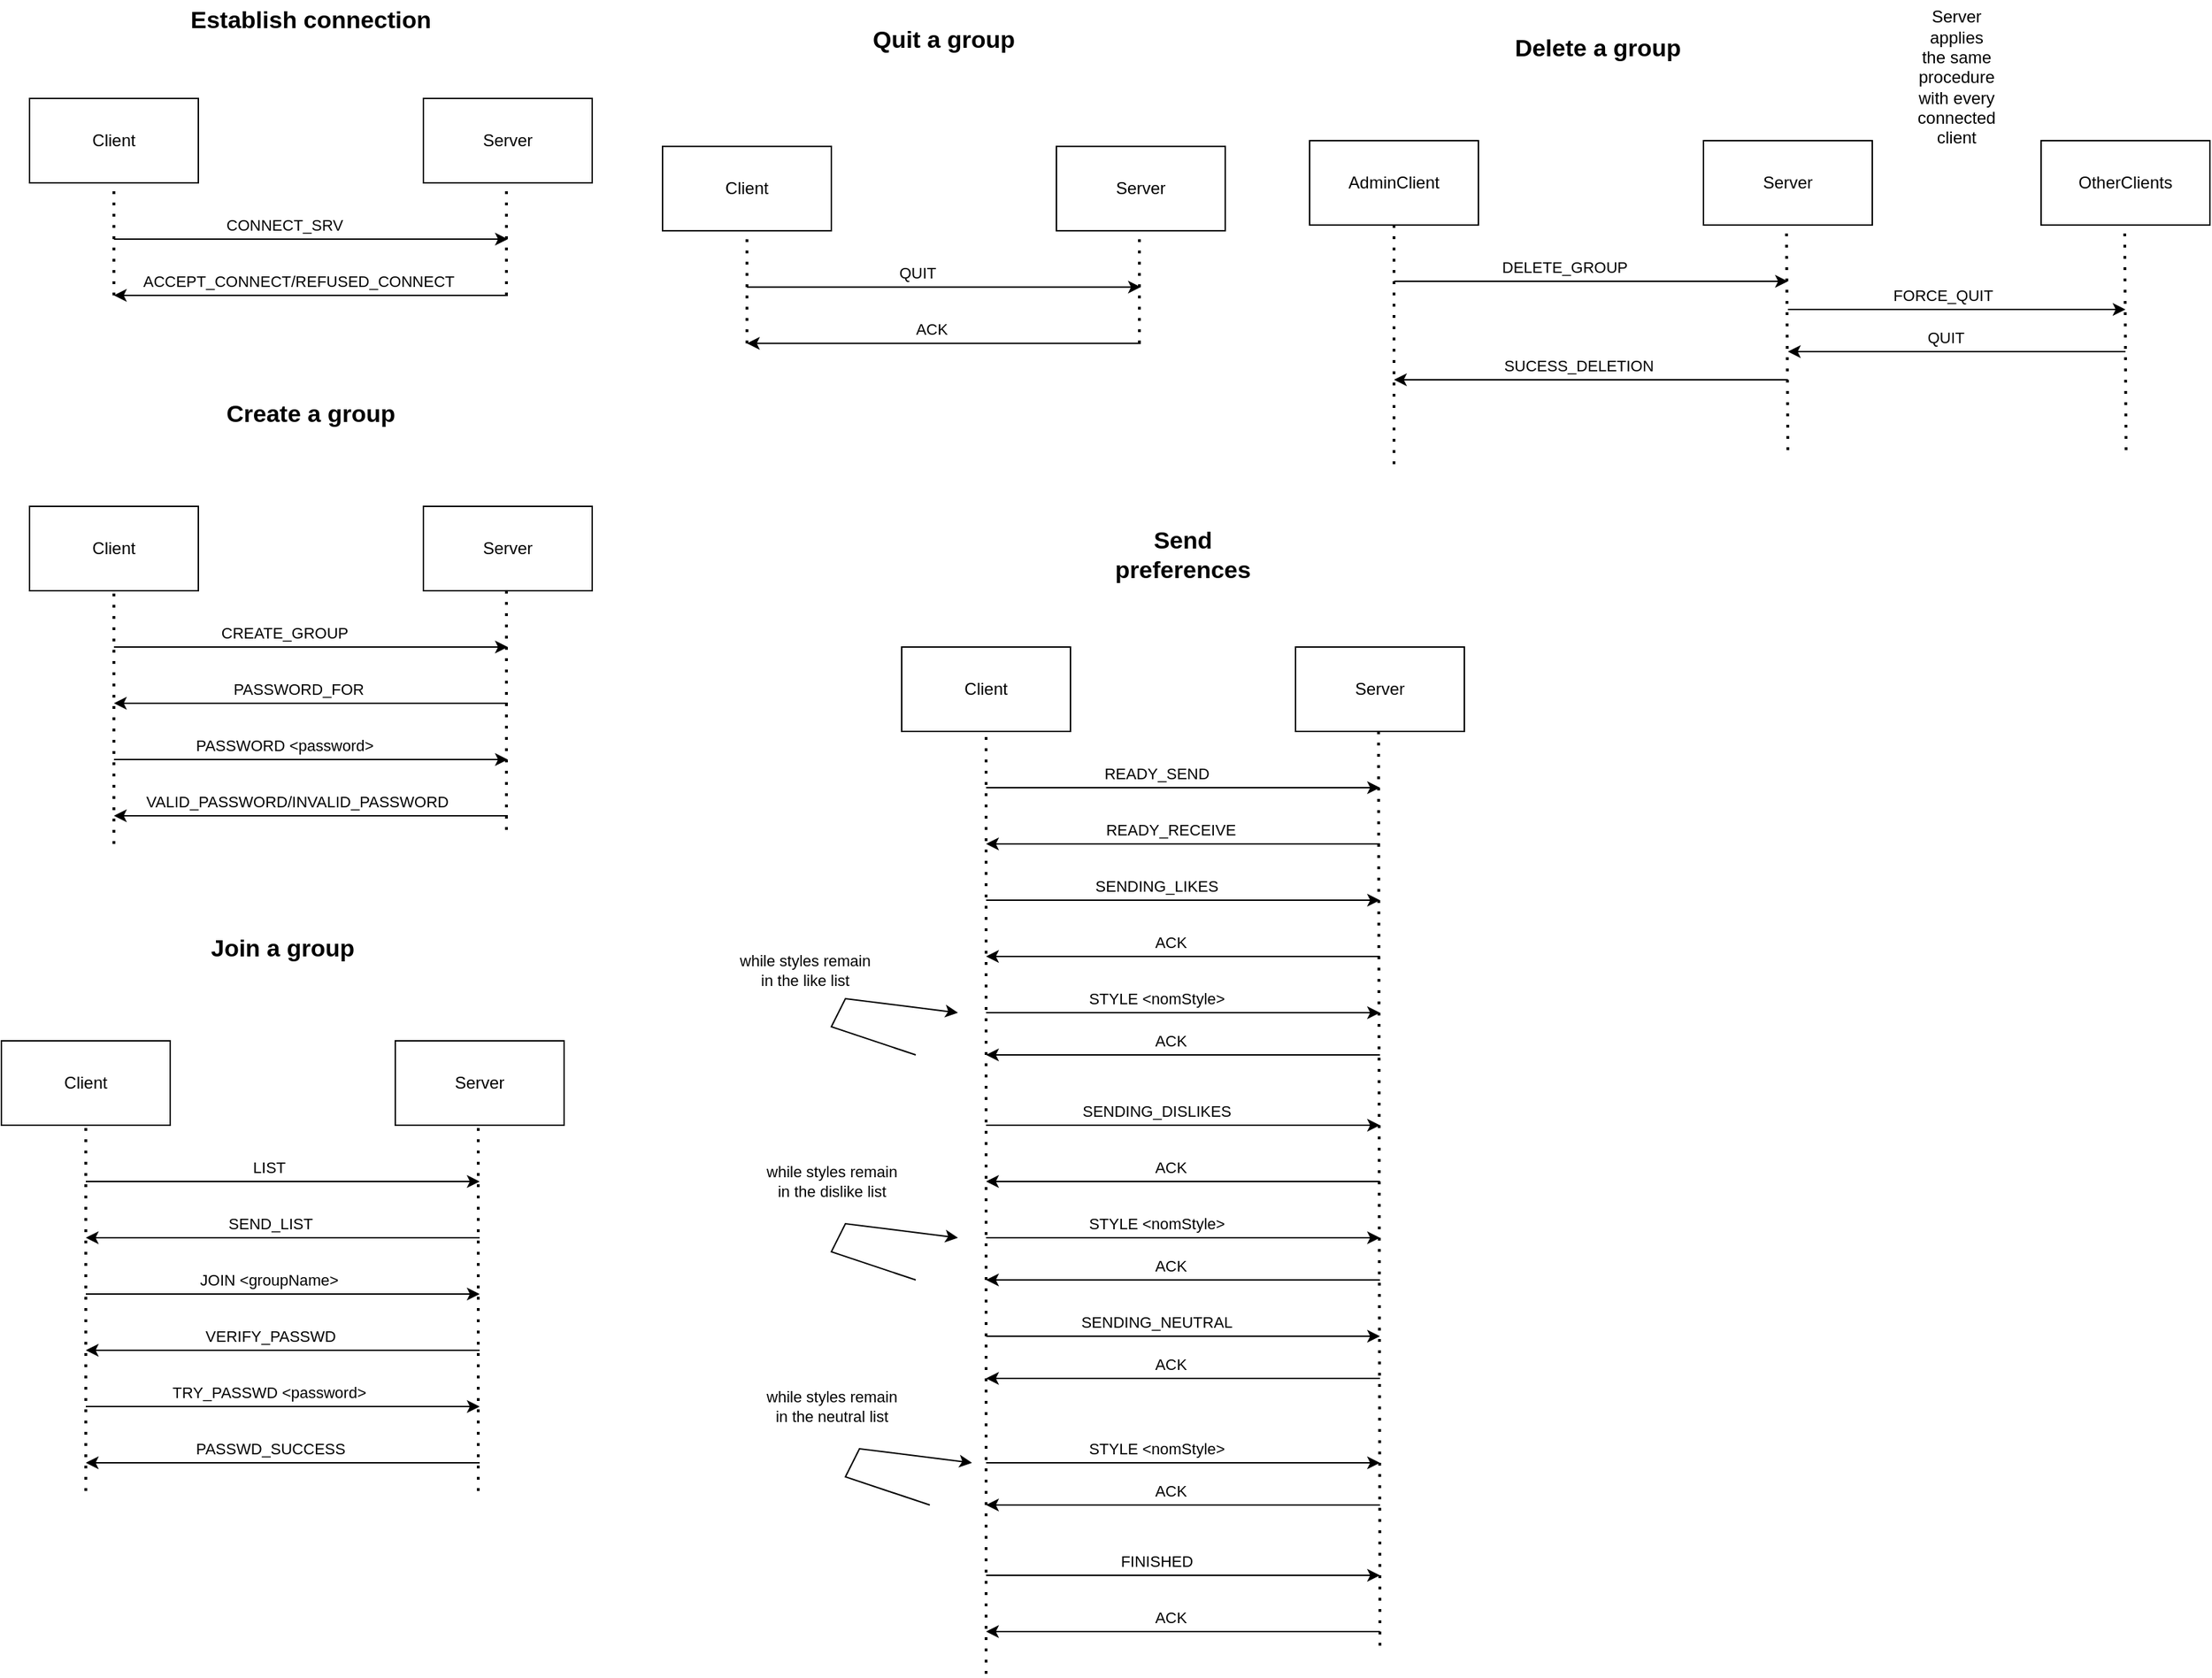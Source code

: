 <mxfile version="22.1.21" type="device">
  <diagram name="Page-1" id="TqQmp37XscL94sLXgx72">
    <mxGraphModel dx="2298" dy="1238" grid="1" gridSize="10" guides="1" tooltips="1" connect="1" arrows="1" fold="1" page="1" pageScale="1" pageWidth="850" pageHeight="1100" math="0" shadow="0">
      <root>
        <mxCell id="0" />
        <mxCell id="1" parent="0" />
        <mxCell id="dlKroHkG1yGBnzYFyCPW-1" value="Client" style="rounded=0;whiteSpace=wrap;html=1;" parent="1" vertex="1">
          <mxGeometry x="140" y="90" width="120" height="60" as="geometry" />
        </mxCell>
        <mxCell id="dlKroHkG1yGBnzYFyCPW-2" value="Server" style="rounded=0;whiteSpace=wrap;html=1;" parent="1" vertex="1">
          <mxGeometry x="420" y="90" width="120" height="60" as="geometry" />
        </mxCell>
        <mxCell id="dlKroHkG1yGBnzYFyCPW-3" value="" style="endArrow=none;dashed=1;html=1;dashPattern=1 3;strokeWidth=2;rounded=0;entryX=0.5;entryY=1;entryDx=0;entryDy=0;" parent="1" edge="1">
          <mxGeometry width="50" height="50" relative="1" as="geometry">
            <mxPoint x="479" y="230" as="sourcePoint" />
            <mxPoint x="479" y="150" as="targetPoint" />
          </mxGeometry>
        </mxCell>
        <mxCell id="dlKroHkG1yGBnzYFyCPW-4" value="" style="endArrow=none;dashed=1;html=1;dashPattern=1 3;strokeWidth=2;rounded=0;entryX=0.5;entryY=1;entryDx=0;entryDy=0;" parent="1" edge="1">
          <mxGeometry width="50" height="50" relative="1" as="geometry">
            <mxPoint x="200" y="230" as="sourcePoint" />
            <mxPoint x="200" y="150" as="targetPoint" />
          </mxGeometry>
        </mxCell>
        <mxCell id="dlKroHkG1yGBnzYFyCPW-7" value="" style="endArrow=classic;html=1;rounded=0;" parent="1" edge="1">
          <mxGeometry width="50" height="50" relative="1" as="geometry">
            <mxPoint x="200" y="190" as="sourcePoint" />
            <mxPoint x="480" y="190" as="targetPoint" />
          </mxGeometry>
        </mxCell>
        <mxCell id="dlKroHkG1yGBnzYFyCPW-8" value="CONNECT_SRV" style="edgeLabel;html=1;align=center;verticalAlign=middle;resizable=0;points=[];" parent="dlKroHkG1yGBnzYFyCPW-7" vertex="1" connectable="0">
          <mxGeometry x="-0.137" y="3" relative="1" as="geometry">
            <mxPoint y="-7" as="offset" />
          </mxGeometry>
        </mxCell>
        <mxCell id="dlKroHkG1yGBnzYFyCPW-9" value="" style="endArrow=classic;html=1;rounded=0;" parent="1" edge="1">
          <mxGeometry width="50" height="50" relative="1" as="geometry">
            <mxPoint x="480" y="230" as="sourcePoint" />
            <mxPoint x="200" y="230" as="targetPoint" />
          </mxGeometry>
        </mxCell>
        <mxCell id="dlKroHkG1yGBnzYFyCPW-10" value="ACCEPT_CONNECT/REFUSED_CONNECT" style="edgeLabel;html=1;align=center;verticalAlign=middle;resizable=0;points=[];" parent="dlKroHkG1yGBnzYFyCPW-9" vertex="1" connectable="0">
          <mxGeometry x="0.068" relative="1" as="geometry">
            <mxPoint y="-10" as="offset" />
          </mxGeometry>
        </mxCell>
        <mxCell id="dlKroHkG1yGBnzYFyCPW-24" value="&lt;b&gt;&lt;font style=&quot;font-size: 17px;&quot;&gt;Establish connection&lt;/font&gt;&lt;/b&gt;" style="text;html=1;strokeColor=none;fillColor=none;align=center;verticalAlign=middle;whiteSpace=wrap;rounded=0;" parent="1" vertex="1">
          <mxGeometry x="250" y="20" width="180" height="30" as="geometry" />
        </mxCell>
        <mxCell id="dlKroHkG1yGBnzYFyCPW-25" value="Client" style="rounded=0;whiteSpace=wrap;html=1;" parent="1" vertex="1">
          <mxGeometry x="140" y="380" width="120" height="60" as="geometry" />
        </mxCell>
        <mxCell id="dlKroHkG1yGBnzYFyCPW-26" value="Server" style="rounded=0;whiteSpace=wrap;html=1;" parent="1" vertex="1">
          <mxGeometry x="420" y="380" width="120" height="60" as="geometry" />
        </mxCell>
        <mxCell id="dlKroHkG1yGBnzYFyCPW-27" value="" style="endArrow=none;dashed=1;html=1;dashPattern=1 3;strokeWidth=2;rounded=0;entryX=0.5;entryY=1;entryDx=0;entryDy=0;" parent="1" edge="1">
          <mxGeometry width="50" height="50" relative="1" as="geometry">
            <mxPoint x="479" y="610" as="sourcePoint" />
            <mxPoint x="479" y="440" as="targetPoint" />
          </mxGeometry>
        </mxCell>
        <mxCell id="dlKroHkG1yGBnzYFyCPW-28" value="" style="endArrow=none;dashed=1;html=1;dashPattern=1 3;strokeWidth=2;rounded=0;entryX=0.5;entryY=1;entryDx=0;entryDy=0;" parent="1" edge="1">
          <mxGeometry width="50" height="50" relative="1" as="geometry">
            <mxPoint x="200" y="620" as="sourcePoint" />
            <mxPoint x="200" y="440" as="targetPoint" />
          </mxGeometry>
        </mxCell>
        <mxCell id="dlKroHkG1yGBnzYFyCPW-29" value="" style="endArrow=classic;html=1;rounded=0;" parent="1" edge="1">
          <mxGeometry width="50" height="50" relative="1" as="geometry">
            <mxPoint x="200" y="480" as="sourcePoint" />
            <mxPoint x="480" y="480" as="targetPoint" />
          </mxGeometry>
        </mxCell>
        <mxCell id="dlKroHkG1yGBnzYFyCPW-30" value="CREATE_GROUP" style="edgeLabel;html=1;align=center;verticalAlign=middle;resizable=0;points=[];" parent="dlKroHkG1yGBnzYFyCPW-29" vertex="1" connectable="0">
          <mxGeometry x="-0.137" y="3" relative="1" as="geometry">
            <mxPoint y="-7" as="offset" />
          </mxGeometry>
        </mxCell>
        <mxCell id="dlKroHkG1yGBnzYFyCPW-31" value="" style="endArrow=classic;html=1;rounded=0;" parent="1" edge="1">
          <mxGeometry width="50" height="50" relative="1" as="geometry">
            <mxPoint x="480" y="520" as="sourcePoint" />
            <mxPoint x="200" y="520" as="targetPoint" />
          </mxGeometry>
        </mxCell>
        <mxCell id="dlKroHkG1yGBnzYFyCPW-32" value="PASSWORD_FOR" style="edgeLabel;html=1;align=center;verticalAlign=middle;resizable=0;points=[];" parent="dlKroHkG1yGBnzYFyCPW-31" vertex="1" connectable="0">
          <mxGeometry x="0.068" relative="1" as="geometry">
            <mxPoint y="-10" as="offset" />
          </mxGeometry>
        </mxCell>
        <mxCell id="dlKroHkG1yGBnzYFyCPW-33" value="&lt;span style=&quot;font-size: 17px;&quot;&gt;&lt;b&gt;Create a group&lt;/b&gt;&lt;/span&gt;" style="text;html=1;strokeColor=none;fillColor=none;align=center;verticalAlign=middle;whiteSpace=wrap;rounded=0;" parent="1" vertex="1">
          <mxGeometry x="270" y="300" width="140" height="30" as="geometry" />
        </mxCell>
        <mxCell id="dlKroHkG1yGBnzYFyCPW-34" value="" style="endArrow=classic;html=1;rounded=0;" parent="1" edge="1">
          <mxGeometry width="50" height="50" relative="1" as="geometry">
            <mxPoint x="200" y="560" as="sourcePoint" />
            <mxPoint x="480" y="560" as="targetPoint" />
          </mxGeometry>
        </mxCell>
        <mxCell id="dlKroHkG1yGBnzYFyCPW-35" value="PASSWORD &amp;lt;password&amp;gt;" style="edgeLabel;html=1;align=center;verticalAlign=middle;resizable=0;points=[];" parent="dlKroHkG1yGBnzYFyCPW-34" vertex="1" connectable="0">
          <mxGeometry x="-0.137" y="3" relative="1" as="geometry">
            <mxPoint y="-7" as="offset" />
          </mxGeometry>
        </mxCell>
        <mxCell id="dlKroHkG1yGBnzYFyCPW-36" value="" style="endArrow=classic;html=1;rounded=0;" parent="1" edge="1">
          <mxGeometry width="50" height="50" relative="1" as="geometry">
            <mxPoint x="480" y="600" as="sourcePoint" />
            <mxPoint x="200" y="600" as="targetPoint" />
          </mxGeometry>
        </mxCell>
        <mxCell id="dlKroHkG1yGBnzYFyCPW-37" value="VALID_PASSWORD/INVALID_PASSWORD" style="edgeLabel;html=1;align=center;verticalAlign=middle;resizable=0;points=[];" parent="dlKroHkG1yGBnzYFyCPW-36" vertex="1" connectable="0">
          <mxGeometry x="0.068" relative="1" as="geometry">
            <mxPoint x="-1" y="-10" as="offset" />
          </mxGeometry>
        </mxCell>
        <mxCell id="dlKroHkG1yGBnzYFyCPW-42" value="&lt;span style=&quot;font-size: 17px;&quot;&gt;&lt;b&gt;Delete a group&lt;/b&gt;&lt;/span&gt;" style="text;html=1;strokeColor=none;fillColor=none;align=center;verticalAlign=middle;whiteSpace=wrap;rounded=0;" parent="1" vertex="1">
          <mxGeometry x="1190" y="40" width="130" height="30" as="geometry" />
        </mxCell>
        <mxCell id="dlKroHkG1yGBnzYFyCPW-43" value="AdminClient" style="rounded=0;whiteSpace=wrap;html=1;" parent="1" vertex="1">
          <mxGeometry x="1050" y="120" width="120" height="60" as="geometry" />
        </mxCell>
        <mxCell id="dlKroHkG1yGBnzYFyCPW-44" value="Server" style="rounded=0;whiteSpace=wrap;html=1;" parent="1" vertex="1">
          <mxGeometry x="1330" y="120" width="120" height="60" as="geometry" />
        </mxCell>
        <mxCell id="dlKroHkG1yGBnzYFyCPW-45" value="" style="endArrow=none;dashed=1;html=1;dashPattern=1 3;strokeWidth=2;rounded=0;entryX=0.5;entryY=1;entryDx=0;entryDy=0;" parent="1" edge="1">
          <mxGeometry width="50" height="50" relative="1" as="geometry">
            <mxPoint x="1390" y="340" as="sourcePoint" />
            <mxPoint x="1389" y="180" as="targetPoint" />
          </mxGeometry>
        </mxCell>
        <mxCell id="dlKroHkG1yGBnzYFyCPW-46" value="" style="endArrow=none;dashed=1;html=1;dashPattern=1 3;strokeWidth=2;rounded=0;entryX=0.5;entryY=1;entryDx=0;entryDy=0;" parent="1" edge="1">
          <mxGeometry width="50" height="50" relative="1" as="geometry">
            <mxPoint x="1110" y="350" as="sourcePoint" />
            <mxPoint x="1110" y="180" as="targetPoint" />
          </mxGeometry>
        </mxCell>
        <mxCell id="dlKroHkG1yGBnzYFyCPW-47" value="" style="endArrow=classic;html=1;rounded=0;" parent="1" edge="1">
          <mxGeometry width="50" height="50" relative="1" as="geometry">
            <mxPoint x="1110" y="220" as="sourcePoint" />
            <mxPoint x="1390" y="220" as="targetPoint" />
          </mxGeometry>
        </mxCell>
        <mxCell id="dlKroHkG1yGBnzYFyCPW-48" value="DELETE_GROUP" style="edgeLabel;html=1;align=center;verticalAlign=middle;resizable=0;points=[];" parent="dlKroHkG1yGBnzYFyCPW-47" vertex="1" connectable="0">
          <mxGeometry x="-0.137" y="3" relative="1" as="geometry">
            <mxPoint y="-7" as="offset" />
          </mxGeometry>
        </mxCell>
        <mxCell id="dlKroHkG1yGBnzYFyCPW-49" value="" style="endArrow=classic;html=1;rounded=0;" parent="1" edge="1">
          <mxGeometry width="50" height="50" relative="1" as="geometry">
            <mxPoint x="1390" y="290" as="sourcePoint" />
            <mxPoint x="1110" y="290" as="targetPoint" />
          </mxGeometry>
        </mxCell>
        <mxCell id="dlKroHkG1yGBnzYFyCPW-50" value="SUCESS_DELETION" style="edgeLabel;html=1;align=center;verticalAlign=middle;resizable=0;points=[];" parent="dlKroHkG1yGBnzYFyCPW-49" vertex="1" connectable="0">
          <mxGeometry x="0.068" relative="1" as="geometry">
            <mxPoint y="-10" as="offset" />
          </mxGeometry>
        </mxCell>
        <mxCell id="dlKroHkG1yGBnzYFyCPW-55" value="OtherClients" style="rounded=0;whiteSpace=wrap;html=1;" parent="1" vertex="1">
          <mxGeometry x="1570" y="120" width="120" height="60" as="geometry" />
        </mxCell>
        <mxCell id="dlKroHkG1yGBnzYFyCPW-56" value="" style="endArrow=classic;html=1;rounded=0;" parent="1" edge="1">
          <mxGeometry width="50" height="50" relative="1" as="geometry">
            <mxPoint x="1390" y="240" as="sourcePoint" />
            <mxPoint x="1630" y="240" as="targetPoint" />
          </mxGeometry>
        </mxCell>
        <mxCell id="dlKroHkG1yGBnzYFyCPW-57" value="FORCE_QUIT" style="edgeLabel;html=1;align=center;verticalAlign=middle;resizable=0;points=[];" parent="dlKroHkG1yGBnzYFyCPW-56" vertex="1" connectable="0">
          <mxGeometry x="-0.137" y="3" relative="1" as="geometry">
            <mxPoint x="6" y="-7" as="offset" />
          </mxGeometry>
        </mxCell>
        <mxCell id="dlKroHkG1yGBnzYFyCPW-58" value="" style="endArrow=none;dashed=1;html=1;dashPattern=1 3;strokeWidth=2;rounded=0;entryX=0.5;entryY=1;entryDx=0;entryDy=0;" parent="1" edge="1">
          <mxGeometry width="50" height="50" relative="1" as="geometry">
            <mxPoint x="1630.41" y="340" as="sourcePoint" />
            <mxPoint x="1629.41" y="180" as="targetPoint" />
          </mxGeometry>
        </mxCell>
        <mxCell id="dlKroHkG1yGBnzYFyCPW-59" value="Server applies the same procedure with every connected client" style="text;html=1;strokeColor=none;fillColor=none;align=center;verticalAlign=middle;whiteSpace=wrap;rounded=0;" parent="1" vertex="1">
          <mxGeometry x="1480" y="60" width="60" height="30" as="geometry" />
        </mxCell>
        <mxCell id="dlKroHkG1yGBnzYFyCPW-60" value="" style="endArrow=classic;html=1;rounded=0;" parent="1" edge="1">
          <mxGeometry width="50" height="50" relative="1" as="geometry">
            <mxPoint x="1630" y="270" as="sourcePoint" />
            <mxPoint x="1390" y="270" as="targetPoint" />
          </mxGeometry>
        </mxCell>
        <mxCell id="dlKroHkG1yGBnzYFyCPW-61" value="QUIT" style="edgeLabel;html=1;align=center;verticalAlign=middle;resizable=0;points=[];" parent="dlKroHkG1yGBnzYFyCPW-60" vertex="1" connectable="0">
          <mxGeometry x="0.068" relative="1" as="geometry">
            <mxPoint y="-10" as="offset" />
          </mxGeometry>
        </mxCell>
        <mxCell id="TttNIth37TRzaQh2t6SW-1" value="Client" style="rounded=0;whiteSpace=wrap;html=1;" parent="1" vertex="1">
          <mxGeometry x="120" y="760" width="120" height="60" as="geometry" />
        </mxCell>
        <mxCell id="TttNIth37TRzaQh2t6SW-2" value="Server" style="rounded=0;whiteSpace=wrap;html=1;" parent="1" vertex="1">
          <mxGeometry x="400" y="760" width="120" height="60" as="geometry" />
        </mxCell>
        <mxCell id="TttNIth37TRzaQh2t6SW-3" value="" style="endArrow=none;dashed=1;html=1;dashPattern=1 3;strokeWidth=2;rounded=0;entryX=0.5;entryY=1;entryDx=0;entryDy=0;" parent="1" edge="1">
          <mxGeometry width="50" height="50" relative="1" as="geometry">
            <mxPoint x="459" y="1080" as="sourcePoint" />
            <mxPoint x="459" y="820" as="targetPoint" />
          </mxGeometry>
        </mxCell>
        <mxCell id="TttNIth37TRzaQh2t6SW-4" value="" style="endArrow=none;dashed=1;html=1;dashPattern=1 3;strokeWidth=2;rounded=0;entryX=0.5;entryY=1;entryDx=0;entryDy=0;" parent="1" edge="1">
          <mxGeometry width="50" height="50" relative="1" as="geometry">
            <mxPoint x="180" y="1080" as="sourcePoint" />
            <mxPoint x="180" y="820" as="targetPoint" />
          </mxGeometry>
        </mxCell>
        <mxCell id="TttNIth37TRzaQh2t6SW-5" value="" style="endArrow=classic;html=1;rounded=0;" parent="1" edge="1">
          <mxGeometry width="50" height="50" relative="1" as="geometry">
            <mxPoint x="180" y="860" as="sourcePoint" />
            <mxPoint x="460" y="860" as="targetPoint" />
          </mxGeometry>
        </mxCell>
        <mxCell id="TttNIth37TRzaQh2t6SW-6" value="LIST" style="edgeLabel;html=1;align=center;verticalAlign=middle;resizable=0;points=[];" parent="TttNIth37TRzaQh2t6SW-5" vertex="1" connectable="0">
          <mxGeometry x="-0.137" y="3" relative="1" as="geometry">
            <mxPoint x="9" y="-7" as="offset" />
          </mxGeometry>
        </mxCell>
        <mxCell id="TttNIth37TRzaQh2t6SW-7" value="" style="endArrow=classic;html=1;rounded=0;" parent="1" edge="1">
          <mxGeometry width="50" height="50" relative="1" as="geometry">
            <mxPoint x="460" y="900" as="sourcePoint" />
            <mxPoint x="180" y="900" as="targetPoint" />
          </mxGeometry>
        </mxCell>
        <mxCell id="TttNIth37TRzaQh2t6SW-8" value="SEND_LIST" style="edgeLabel;html=1;align=center;verticalAlign=middle;resizable=0;points=[];" parent="TttNIth37TRzaQh2t6SW-7" vertex="1" connectable="0">
          <mxGeometry x="0.068" relative="1" as="geometry">
            <mxPoint y="-10" as="offset" />
          </mxGeometry>
        </mxCell>
        <mxCell id="TttNIth37TRzaQh2t6SW-9" value="&lt;span style=&quot;font-size: 17px;&quot;&gt;&lt;b&gt;Join a group&lt;/b&gt;&lt;/span&gt;" style="text;html=1;strokeColor=none;fillColor=none;align=center;verticalAlign=middle;whiteSpace=wrap;rounded=0;" parent="1" vertex="1">
          <mxGeometry x="250" y="680" width="140" height="30" as="geometry" />
        </mxCell>
        <mxCell id="TttNIth37TRzaQh2t6SW-14" value="" style="endArrow=classic;html=1;rounded=0;" parent="1" edge="1">
          <mxGeometry width="50" height="50" relative="1" as="geometry">
            <mxPoint x="180" y="940" as="sourcePoint" />
            <mxPoint x="460" y="940" as="targetPoint" />
          </mxGeometry>
        </mxCell>
        <mxCell id="TttNIth37TRzaQh2t6SW-15" value="JOIN &amp;lt;groupName&amp;gt;" style="edgeLabel;html=1;align=center;verticalAlign=middle;resizable=0;points=[];" parent="TttNIth37TRzaQh2t6SW-14" vertex="1" connectable="0">
          <mxGeometry x="-0.137" y="3" relative="1" as="geometry">
            <mxPoint x="9" y="-7" as="offset" />
          </mxGeometry>
        </mxCell>
        <mxCell id="TttNIth37TRzaQh2t6SW-16" value="" style="endArrow=classic;html=1;rounded=0;" parent="1" edge="1">
          <mxGeometry width="50" height="50" relative="1" as="geometry">
            <mxPoint x="460" y="980" as="sourcePoint" />
            <mxPoint x="180" y="980" as="targetPoint" />
          </mxGeometry>
        </mxCell>
        <mxCell id="TttNIth37TRzaQh2t6SW-17" value="VERIFY_PASSWD" style="edgeLabel;html=1;align=center;verticalAlign=middle;resizable=0;points=[];" parent="TttNIth37TRzaQh2t6SW-16" vertex="1" connectable="0">
          <mxGeometry x="0.068" relative="1" as="geometry">
            <mxPoint y="-10" as="offset" />
          </mxGeometry>
        </mxCell>
        <mxCell id="TttNIth37TRzaQh2t6SW-18" value="" style="endArrow=classic;html=1;rounded=0;" parent="1" edge="1">
          <mxGeometry width="50" height="50" relative="1" as="geometry">
            <mxPoint x="180" y="1020" as="sourcePoint" />
            <mxPoint x="460" y="1020" as="targetPoint" />
          </mxGeometry>
        </mxCell>
        <mxCell id="TttNIth37TRzaQh2t6SW-19" value="TRY_PASSWD &amp;lt;password&amp;gt;" style="edgeLabel;html=1;align=center;verticalAlign=middle;resizable=0;points=[];" parent="TttNIth37TRzaQh2t6SW-18" vertex="1" connectable="0">
          <mxGeometry x="-0.137" y="3" relative="1" as="geometry">
            <mxPoint x="9" y="-7" as="offset" />
          </mxGeometry>
        </mxCell>
        <mxCell id="TttNIth37TRzaQh2t6SW-20" value="" style="endArrow=classic;html=1;rounded=0;" parent="1" edge="1">
          <mxGeometry width="50" height="50" relative="1" as="geometry">
            <mxPoint x="460" y="1060" as="sourcePoint" />
            <mxPoint x="180" y="1060" as="targetPoint" />
          </mxGeometry>
        </mxCell>
        <mxCell id="TttNIth37TRzaQh2t6SW-21" value="PASSWD_SUCCESS" style="edgeLabel;html=1;align=center;verticalAlign=middle;resizable=0;points=[];" parent="TttNIth37TRzaQh2t6SW-20" vertex="1" connectable="0">
          <mxGeometry x="0.068" relative="1" as="geometry">
            <mxPoint y="-10" as="offset" />
          </mxGeometry>
        </mxCell>
        <mxCell id="TttNIth37TRzaQh2t6SW-22" value="&lt;span style=&quot;font-size: 17px;&quot;&gt;&lt;b&gt;Quit a group&lt;/b&gt;&lt;/span&gt;" style="text;html=1;strokeColor=none;fillColor=none;align=center;verticalAlign=middle;whiteSpace=wrap;rounded=0;" parent="1" vertex="1">
          <mxGeometry x="720" y="34.09" width="140" height="30" as="geometry" />
        </mxCell>
        <mxCell id="TttNIth37TRzaQh2t6SW-24" value="Client" style="rounded=0;whiteSpace=wrap;html=1;" parent="1" vertex="1">
          <mxGeometry x="590" y="124.09" width="120" height="60" as="geometry" />
        </mxCell>
        <mxCell id="TttNIth37TRzaQh2t6SW-25" value="Server" style="rounded=0;whiteSpace=wrap;html=1;" parent="1" vertex="1">
          <mxGeometry x="870" y="124.09" width="120" height="60" as="geometry" />
        </mxCell>
        <mxCell id="TttNIth37TRzaQh2t6SW-26" value="" style="endArrow=none;dashed=1;html=1;dashPattern=1 3;strokeWidth=2;rounded=0;entryX=0.5;entryY=1;entryDx=0;entryDy=0;" parent="1" edge="1">
          <mxGeometry width="50" height="50" relative="1" as="geometry">
            <mxPoint x="929" y="264.09" as="sourcePoint" />
            <mxPoint x="929" y="184.09" as="targetPoint" />
          </mxGeometry>
        </mxCell>
        <mxCell id="TttNIth37TRzaQh2t6SW-27" value="" style="endArrow=none;dashed=1;html=1;dashPattern=1 3;strokeWidth=2;rounded=0;entryX=0.5;entryY=1;entryDx=0;entryDy=0;" parent="1" edge="1">
          <mxGeometry width="50" height="50" relative="1" as="geometry">
            <mxPoint x="650" y="264.09" as="sourcePoint" />
            <mxPoint x="650" y="184.09" as="targetPoint" />
          </mxGeometry>
        </mxCell>
        <mxCell id="TttNIth37TRzaQh2t6SW-28" value="" style="endArrow=classic;html=1;rounded=0;" parent="1" edge="1">
          <mxGeometry width="50" height="50" relative="1" as="geometry">
            <mxPoint x="650" y="224.09" as="sourcePoint" />
            <mxPoint x="930" y="224.09" as="targetPoint" />
          </mxGeometry>
        </mxCell>
        <mxCell id="TttNIth37TRzaQh2t6SW-29" value="QUIT" style="edgeLabel;html=1;align=center;verticalAlign=middle;resizable=0;points=[];" parent="TttNIth37TRzaQh2t6SW-28" vertex="1" connectable="0">
          <mxGeometry x="-0.137" y="3" relative="1" as="geometry">
            <mxPoint y="-7" as="offset" />
          </mxGeometry>
        </mxCell>
        <mxCell id="TttNIth37TRzaQh2t6SW-30" value="" style="endArrow=classic;html=1;rounded=0;" parent="1" edge="1">
          <mxGeometry width="50" height="50" relative="1" as="geometry">
            <mxPoint x="930" y="264.09" as="sourcePoint" />
            <mxPoint x="650" y="264.09" as="targetPoint" />
          </mxGeometry>
        </mxCell>
        <mxCell id="TttNIth37TRzaQh2t6SW-31" value="ACK" style="edgeLabel;html=1;align=center;verticalAlign=middle;resizable=0;points=[];" parent="TttNIth37TRzaQh2t6SW-30" vertex="1" connectable="0">
          <mxGeometry x="0.068" relative="1" as="geometry">
            <mxPoint y="-10" as="offset" />
          </mxGeometry>
        </mxCell>
        <mxCell id="y4ZHhCzK0VizVthK8rWc-1" value="&lt;span style=&quot;font-size: 17px;&quot;&gt;&lt;b&gt;Send preferences&lt;/b&gt;&lt;/span&gt;" style="text;html=1;strokeColor=none;fillColor=none;align=center;verticalAlign=middle;whiteSpace=wrap;rounded=0;" parent="1" vertex="1">
          <mxGeometry x="890" y="400" width="140" height="30" as="geometry" />
        </mxCell>
        <mxCell id="y4ZHhCzK0VizVthK8rWc-2" value="Client" style="rounded=0;whiteSpace=wrap;html=1;" parent="1" vertex="1">
          <mxGeometry x="760" y="480" width="120" height="60" as="geometry" />
        </mxCell>
        <mxCell id="y4ZHhCzK0VizVthK8rWc-3" value="Server" style="rounded=0;whiteSpace=wrap;html=1;" parent="1" vertex="1">
          <mxGeometry x="1040" y="480" width="120" height="60" as="geometry" />
        </mxCell>
        <mxCell id="y4ZHhCzK0VizVthK8rWc-4" value="" style="endArrow=none;dashed=1;html=1;dashPattern=1 3;strokeWidth=2;rounded=0;entryX=0.5;entryY=1;entryDx=0;entryDy=0;" parent="1" edge="1">
          <mxGeometry width="50" height="50" relative="1" as="geometry">
            <mxPoint x="1100" y="1190" as="sourcePoint" />
            <mxPoint x="1099" y="540" as="targetPoint" />
          </mxGeometry>
        </mxCell>
        <mxCell id="y4ZHhCzK0VizVthK8rWc-5" value="" style="endArrow=none;dashed=1;html=1;dashPattern=1 3;strokeWidth=2;rounded=0;entryX=0.5;entryY=1;entryDx=0;entryDy=0;" parent="1" edge="1">
          <mxGeometry width="50" height="50" relative="1" as="geometry">
            <mxPoint x="820" y="1210" as="sourcePoint" />
            <mxPoint x="820" y="540" as="targetPoint" />
          </mxGeometry>
        </mxCell>
        <mxCell id="y4ZHhCzK0VizVthK8rWc-6" value="" style="endArrow=classic;html=1;rounded=0;" parent="1" edge="1">
          <mxGeometry width="50" height="50" relative="1" as="geometry">
            <mxPoint x="820" y="580" as="sourcePoint" />
            <mxPoint x="1100" y="580" as="targetPoint" />
          </mxGeometry>
        </mxCell>
        <mxCell id="y4ZHhCzK0VizVthK8rWc-7" value="READY_SEND" style="edgeLabel;html=1;align=center;verticalAlign=middle;resizable=0;points=[];" parent="y4ZHhCzK0VizVthK8rWc-6" vertex="1" connectable="0">
          <mxGeometry x="-0.137" y="3" relative="1" as="geometry">
            <mxPoint y="-7" as="offset" />
          </mxGeometry>
        </mxCell>
        <mxCell id="y4ZHhCzK0VizVthK8rWc-8" value="" style="endArrow=classic;html=1;rounded=0;" parent="1" edge="1">
          <mxGeometry width="50" height="50" relative="1" as="geometry">
            <mxPoint x="1100" y="620" as="sourcePoint" />
            <mxPoint x="820" y="620" as="targetPoint" />
          </mxGeometry>
        </mxCell>
        <mxCell id="y4ZHhCzK0VizVthK8rWc-9" value="READY_RECEIVE" style="edgeLabel;html=1;align=center;verticalAlign=middle;resizable=0;points=[];" parent="y4ZHhCzK0VizVthK8rWc-8" vertex="1" connectable="0">
          <mxGeometry x="0.068" relative="1" as="geometry">
            <mxPoint y="-10" as="offset" />
          </mxGeometry>
        </mxCell>
        <mxCell id="y4ZHhCzK0VizVthK8rWc-10" value="" style="endArrow=classic;html=1;rounded=0;" parent="1" edge="1">
          <mxGeometry width="50" height="50" relative="1" as="geometry">
            <mxPoint x="820" y="660" as="sourcePoint" />
            <mxPoint x="1100" y="660" as="targetPoint" />
          </mxGeometry>
        </mxCell>
        <mxCell id="y4ZHhCzK0VizVthK8rWc-11" value="SENDING_LIKES" style="edgeLabel;html=1;align=center;verticalAlign=middle;resizable=0;points=[];" parent="y4ZHhCzK0VizVthK8rWc-10" vertex="1" connectable="0">
          <mxGeometry x="-0.137" y="3" relative="1" as="geometry">
            <mxPoint y="-7" as="offset" />
          </mxGeometry>
        </mxCell>
        <mxCell id="y4ZHhCzK0VizVthK8rWc-12" value="" style="endArrow=classic;html=1;rounded=0;" parent="1" edge="1">
          <mxGeometry width="50" height="50" relative="1" as="geometry">
            <mxPoint x="1100" y="700" as="sourcePoint" />
            <mxPoint x="820" y="700" as="targetPoint" />
          </mxGeometry>
        </mxCell>
        <mxCell id="y4ZHhCzK0VizVthK8rWc-13" value="ACK" style="edgeLabel;html=1;align=center;verticalAlign=middle;resizable=0;points=[];" parent="y4ZHhCzK0VizVthK8rWc-12" vertex="1" connectable="0">
          <mxGeometry x="0.068" relative="1" as="geometry">
            <mxPoint y="-10" as="offset" />
          </mxGeometry>
        </mxCell>
        <mxCell id="y4ZHhCzK0VizVthK8rWc-14" value="" style="endArrow=classic;html=1;rounded=0;" parent="1" edge="1">
          <mxGeometry width="50" height="50" relative="1" as="geometry">
            <mxPoint x="820" y="740" as="sourcePoint" />
            <mxPoint x="1100" y="740" as="targetPoint" />
          </mxGeometry>
        </mxCell>
        <mxCell id="y4ZHhCzK0VizVthK8rWc-15" value="STYLE &amp;lt;nomStyle&amp;gt;" style="edgeLabel;html=1;align=center;verticalAlign=middle;resizable=0;points=[];" parent="y4ZHhCzK0VizVthK8rWc-14" vertex="1" connectable="0">
          <mxGeometry x="-0.137" y="3" relative="1" as="geometry">
            <mxPoint y="-7" as="offset" />
          </mxGeometry>
        </mxCell>
        <mxCell id="y4ZHhCzK0VizVthK8rWc-16" value="" style="endArrow=classic;html=1;rounded=0;" parent="1" edge="1">
          <mxGeometry width="50" height="50" relative="1" as="geometry">
            <mxPoint x="1100" y="770" as="sourcePoint" />
            <mxPoint x="820" y="770" as="targetPoint" />
          </mxGeometry>
        </mxCell>
        <mxCell id="y4ZHhCzK0VizVthK8rWc-17" value="ACK" style="edgeLabel;html=1;align=center;verticalAlign=middle;resizable=0;points=[];" parent="y4ZHhCzK0VizVthK8rWc-16" vertex="1" connectable="0">
          <mxGeometry x="0.068" relative="1" as="geometry">
            <mxPoint y="-10" as="offset" />
          </mxGeometry>
        </mxCell>
        <mxCell id="y4ZHhCzK0VizVthK8rWc-18" value="" style="endArrow=classic;html=1;rounded=0;" parent="1" edge="1">
          <mxGeometry width="50" height="50" relative="1" as="geometry">
            <mxPoint x="770" y="770" as="sourcePoint" />
            <mxPoint x="800" y="740" as="targetPoint" />
            <Array as="points">
              <mxPoint x="710" y="750" />
              <mxPoint x="720" y="730" />
            </Array>
          </mxGeometry>
        </mxCell>
        <mxCell id="AgUG6jtJD3DK0dnjVH5b-1" value="while styles remain&lt;br&gt;in the like list" style="edgeLabel;html=1;align=center;verticalAlign=middle;resizable=0;points=[];" parent="y4ZHhCzK0VizVthK8rWc-18" vertex="1" connectable="0">
          <mxGeometry x="-0.068" y="2" relative="1" as="geometry">
            <mxPoint x="-24" y="-27" as="offset" />
          </mxGeometry>
        </mxCell>
        <mxCell id="y4ZHhCzK0VizVthK8rWc-19" value="" style="endArrow=classic;html=1;rounded=0;" parent="1" edge="1">
          <mxGeometry width="50" height="50" relative="1" as="geometry">
            <mxPoint x="820" y="820" as="sourcePoint" />
            <mxPoint x="1100" y="820" as="targetPoint" />
          </mxGeometry>
        </mxCell>
        <mxCell id="y4ZHhCzK0VizVthK8rWc-20" value="SENDING_DISLIKES" style="edgeLabel;html=1;align=center;verticalAlign=middle;resizable=0;points=[];" parent="y4ZHhCzK0VizVthK8rWc-19" vertex="1" connectable="0">
          <mxGeometry x="-0.137" y="3" relative="1" as="geometry">
            <mxPoint y="-7" as="offset" />
          </mxGeometry>
        </mxCell>
        <mxCell id="y4ZHhCzK0VizVthK8rWc-21" value="" style="endArrow=classic;html=1;rounded=0;" parent="1" edge="1">
          <mxGeometry width="50" height="50" relative="1" as="geometry">
            <mxPoint x="1100" y="860" as="sourcePoint" />
            <mxPoint x="820" y="860" as="targetPoint" />
          </mxGeometry>
        </mxCell>
        <mxCell id="y4ZHhCzK0VizVthK8rWc-22" value="ACK" style="edgeLabel;html=1;align=center;verticalAlign=middle;resizable=0;points=[];" parent="y4ZHhCzK0VizVthK8rWc-21" vertex="1" connectable="0">
          <mxGeometry x="0.068" relative="1" as="geometry">
            <mxPoint y="-10" as="offset" />
          </mxGeometry>
        </mxCell>
        <mxCell id="y4ZHhCzK0VizVthK8rWc-23" value="" style="endArrow=classic;html=1;rounded=0;" parent="1" edge="1">
          <mxGeometry width="50" height="50" relative="1" as="geometry">
            <mxPoint x="820" y="900" as="sourcePoint" />
            <mxPoint x="1100" y="900" as="targetPoint" />
          </mxGeometry>
        </mxCell>
        <mxCell id="y4ZHhCzK0VizVthK8rWc-24" value="STYLE &amp;lt;nomStyle&amp;gt;" style="edgeLabel;html=1;align=center;verticalAlign=middle;resizable=0;points=[];" parent="y4ZHhCzK0VizVthK8rWc-23" vertex="1" connectable="0">
          <mxGeometry x="-0.137" y="3" relative="1" as="geometry">
            <mxPoint y="-7" as="offset" />
          </mxGeometry>
        </mxCell>
        <mxCell id="y4ZHhCzK0VizVthK8rWc-25" value="" style="endArrow=classic;html=1;rounded=0;" parent="1" edge="1">
          <mxGeometry width="50" height="50" relative="1" as="geometry">
            <mxPoint x="1100" y="930" as="sourcePoint" />
            <mxPoint x="820" y="930" as="targetPoint" />
          </mxGeometry>
        </mxCell>
        <mxCell id="y4ZHhCzK0VizVthK8rWc-26" value="ACK" style="edgeLabel;html=1;align=center;verticalAlign=middle;resizable=0;points=[];" parent="y4ZHhCzK0VizVthK8rWc-25" vertex="1" connectable="0">
          <mxGeometry x="0.068" relative="1" as="geometry">
            <mxPoint y="-10" as="offset" />
          </mxGeometry>
        </mxCell>
        <mxCell id="y4ZHhCzK0VizVthK8rWc-27" value="" style="endArrow=classic;html=1;rounded=0;" parent="1" edge="1">
          <mxGeometry width="50" height="50" relative="1" as="geometry">
            <mxPoint x="770" y="930" as="sourcePoint" />
            <mxPoint x="800" y="900" as="targetPoint" />
            <Array as="points">
              <mxPoint x="710" y="910" />
              <mxPoint x="720" y="890" />
            </Array>
          </mxGeometry>
        </mxCell>
        <mxCell id="y4ZHhCzK0VizVthK8rWc-28" value="" style="endArrow=classic;html=1;rounded=0;" parent="1" edge="1">
          <mxGeometry width="50" height="50" relative="1" as="geometry">
            <mxPoint x="820" y="970" as="sourcePoint" />
            <mxPoint x="1100" y="970" as="targetPoint" />
          </mxGeometry>
        </mxCell>
        <mxCell id="y4ZHhCzK0VizVthK8rWc-29" value="SENDING_NEUTRAL" style="edgeLabel;html=1;align=center;verticalAlign=middle;resizable=0;points=[];" parent="y4ZHhCzK0VizVthK8rWc-28" vertex="1" connectable="0">
          <mxGeometry x="-0.137" y="3" relative="1" as="geometry">
            <mxPoint y="-7" as="offset" />
          </mxGeometry>
        </mxCell>
        <mxCell id="y4ZHhCzK0VizVthK8rWc-30" value="" style="endArrow=classic;html=1;rounded=0;" parent="1" edge="1">
          <mxGeometry width="50" height="50" relative="1" as="geometry">
            <mxPoint x="1100" y="1000" as="sourcePoint" />
            <mxPoint x="820" y="1000" as="targetPoint" />
          </mxGeometry>
        </mxCell>
        <mxCell id="y4ZHhCzK0VizVthK8rWc-31" value="ACK" style="edgeLabel;html=1;align=center;verticalAlign=middle;resizable=0;points=[];" parent="y4ZHhCzK0VizVthK8rWc-30" vertex="1" connectable="0">
          <mxGeometry x="0.068" relative="1" as="geometry">
            <mxPoint y="-10" as="offset" />
          </mxGeometry>
        </mxCell>
        <mxCell id="y4ZHhCzK0VizVthK8rWc-32" value="" style="endArrow=classic;html=1;rounded=0;" parent="1" edge="1">
          <mxGeometry width="50" height="50" relative="1" as="geometry">
            <mxPoint x="820" y="1060" as="sourcePoint" />
            <mxPoint x="1100" y="1060" as="targetPoint" />
          </mxGeometry>
        </mxCell>
        <mxCell id="y4ZHhCzK0VizVthK8rWc-33" value="STYLE &amp;lt;nomStyle&amp;gt;" style="edgeLabel;html=1;align=center;verticalAlign=middle;resizable=0;points=[];" parent="y4ZHhCzK0VizVthK8rWc-32" vertex="1" connectable="0">
          <mxGeometry x="-0.137" y="3" relative="1" as="geometry">
            <mxPoint y="-7" as="offset" />
          </mxGeometry>
        </mxCell>
        <mxCell id="y4ZHhCzK0VizVthK8rWc-34" value="" style="endArrow=classic;html=1;rounded=0;" parent="1" edge="1">
          <mxGeometry width="50" height="50" relative="1" as="geometry">
            <mxPoint x="1100" y="1090" as="sourcePoint" />
            <mxPoint x="820" y="1090" as="targetPoint" />
          </mxGeometry>
        </mxCell>
        <mxCell id="y4ZHhCzK0VizVthK8rWc-35" value="ACK" style="edgeLabel;html=1;align=center;verticalAlign=middle;resizable=0;points=[];" parent="y4ZHhCzK0VizVthK8rWc-34" vertex="1" connectable="0">
          <mxGeometry x="0.068" relative="1" as="geometry">
            <mxPoint y="-10" as="offset" />
          </mxGeometry>
        </mxCell>
        <mxCell id="y4ZHhCzK0VizVthK8rWc-36" value="" style="endArrow=classic;html=1;rounded=0;" parent="1" edge="1">
          <mxGeometry width="50" height="50" relative="1" as="geometry">
            <mxPoint x="780" y="1090" as="sourcePoint" />
            <mxPoint x="810" y="1060" as="targetPoint" />
            <Array as="points">
              <mxPoint x="720" y="1070" />
              <mxPoint x="730" y="1050" />
            </Array>
          </mxGeometry>
        </mxCell>
        <mxCell id="y4ZHhCzK0VizVthK8rWc-37" value="" style="endArrow=classic;html=1;rounded=0;" parent="1" edge="1">
          <mxGeometry width="50" height="50" relative="1" as="geometry">
            <mxPoint x="820" y="1140" as="sourcePoint" />
            <mxPoint x="1100" y="1140" as="targetPoint" />
          </mxGeometry>
        </mxCell>
        <mxCell id="y4ZHhCzK0VizVthK8rWc-38" value="FINISHED" style="edgeLabel;html=1;align=center;verticalAlign=middle;resizable=0;points=[];" parent="y4ZHhCzK0VizVthK8rWc-37" vertex="1" connectable="0">
          <mxGeometry x="-0.137" y="3" relative="1" as="geometry">
            <mxPoint y="-7" as="offset" />
          </mxGeometry>
        </mxCell>
        <mxCell id="AgUG6jtJD3DK0dnjVH5b-2" value="while styles remain&lt;br&gt;in the dislike list" style="edgeLabel;html=1;align=center;verticalAlign=middle;resizable=0;points=[];" parent="1" vertex="1" connectable="0">
          <mxGeometry x="710.004" y="859.999" as="geometry" />
        </mxCell>
        <mxCell id="AgUG6jtJD3DK0dnjVH5b-3" value="while styles remain&lt;br&gt;in the neutral list" style="edgeLabel;html=1;align=center;verticalAlign=middle;resizable=0;points=[];" parent="1" vertex="1" connectable="0">
          <mxGeometry x="710.004" y="1019.999" as="geometry" />
        </mxCell>
        <mxCell id="E_XPpsz9-jK2wvHfRZ3y-1" value="" style="endArrow=classic;html=1;rounded=0;" parent="1" edge="1">
          <mxGeometry width="50" height="50" relative="1" as="geometry">
            <mxPoint x="1100" y="1180" as="sourcePoint" />
            <mxPoint x="820" y="1180" as="targetPoint" />
          </mxGeometry>
        </mxCell>
        <mxCell id="E_XPpsz9-jK2wvHfRZ3y-2" value="ACK" style="edgeLabel;html=1;align=center;verticalAlign=middle;resizable=0;points=[];" parent="E_XPpsz9-jK2wvHfRZ3y-1" vertex="1" connectable="0">
          <mxGeometry x="0.068" relative="1" as="geometry">
            <mxPoint y="-10" as="offset" />
          </mxGeometry>
        </mxCell>
      </root>
    </mxGraphModel>
  </diagram>
</mxfile>
